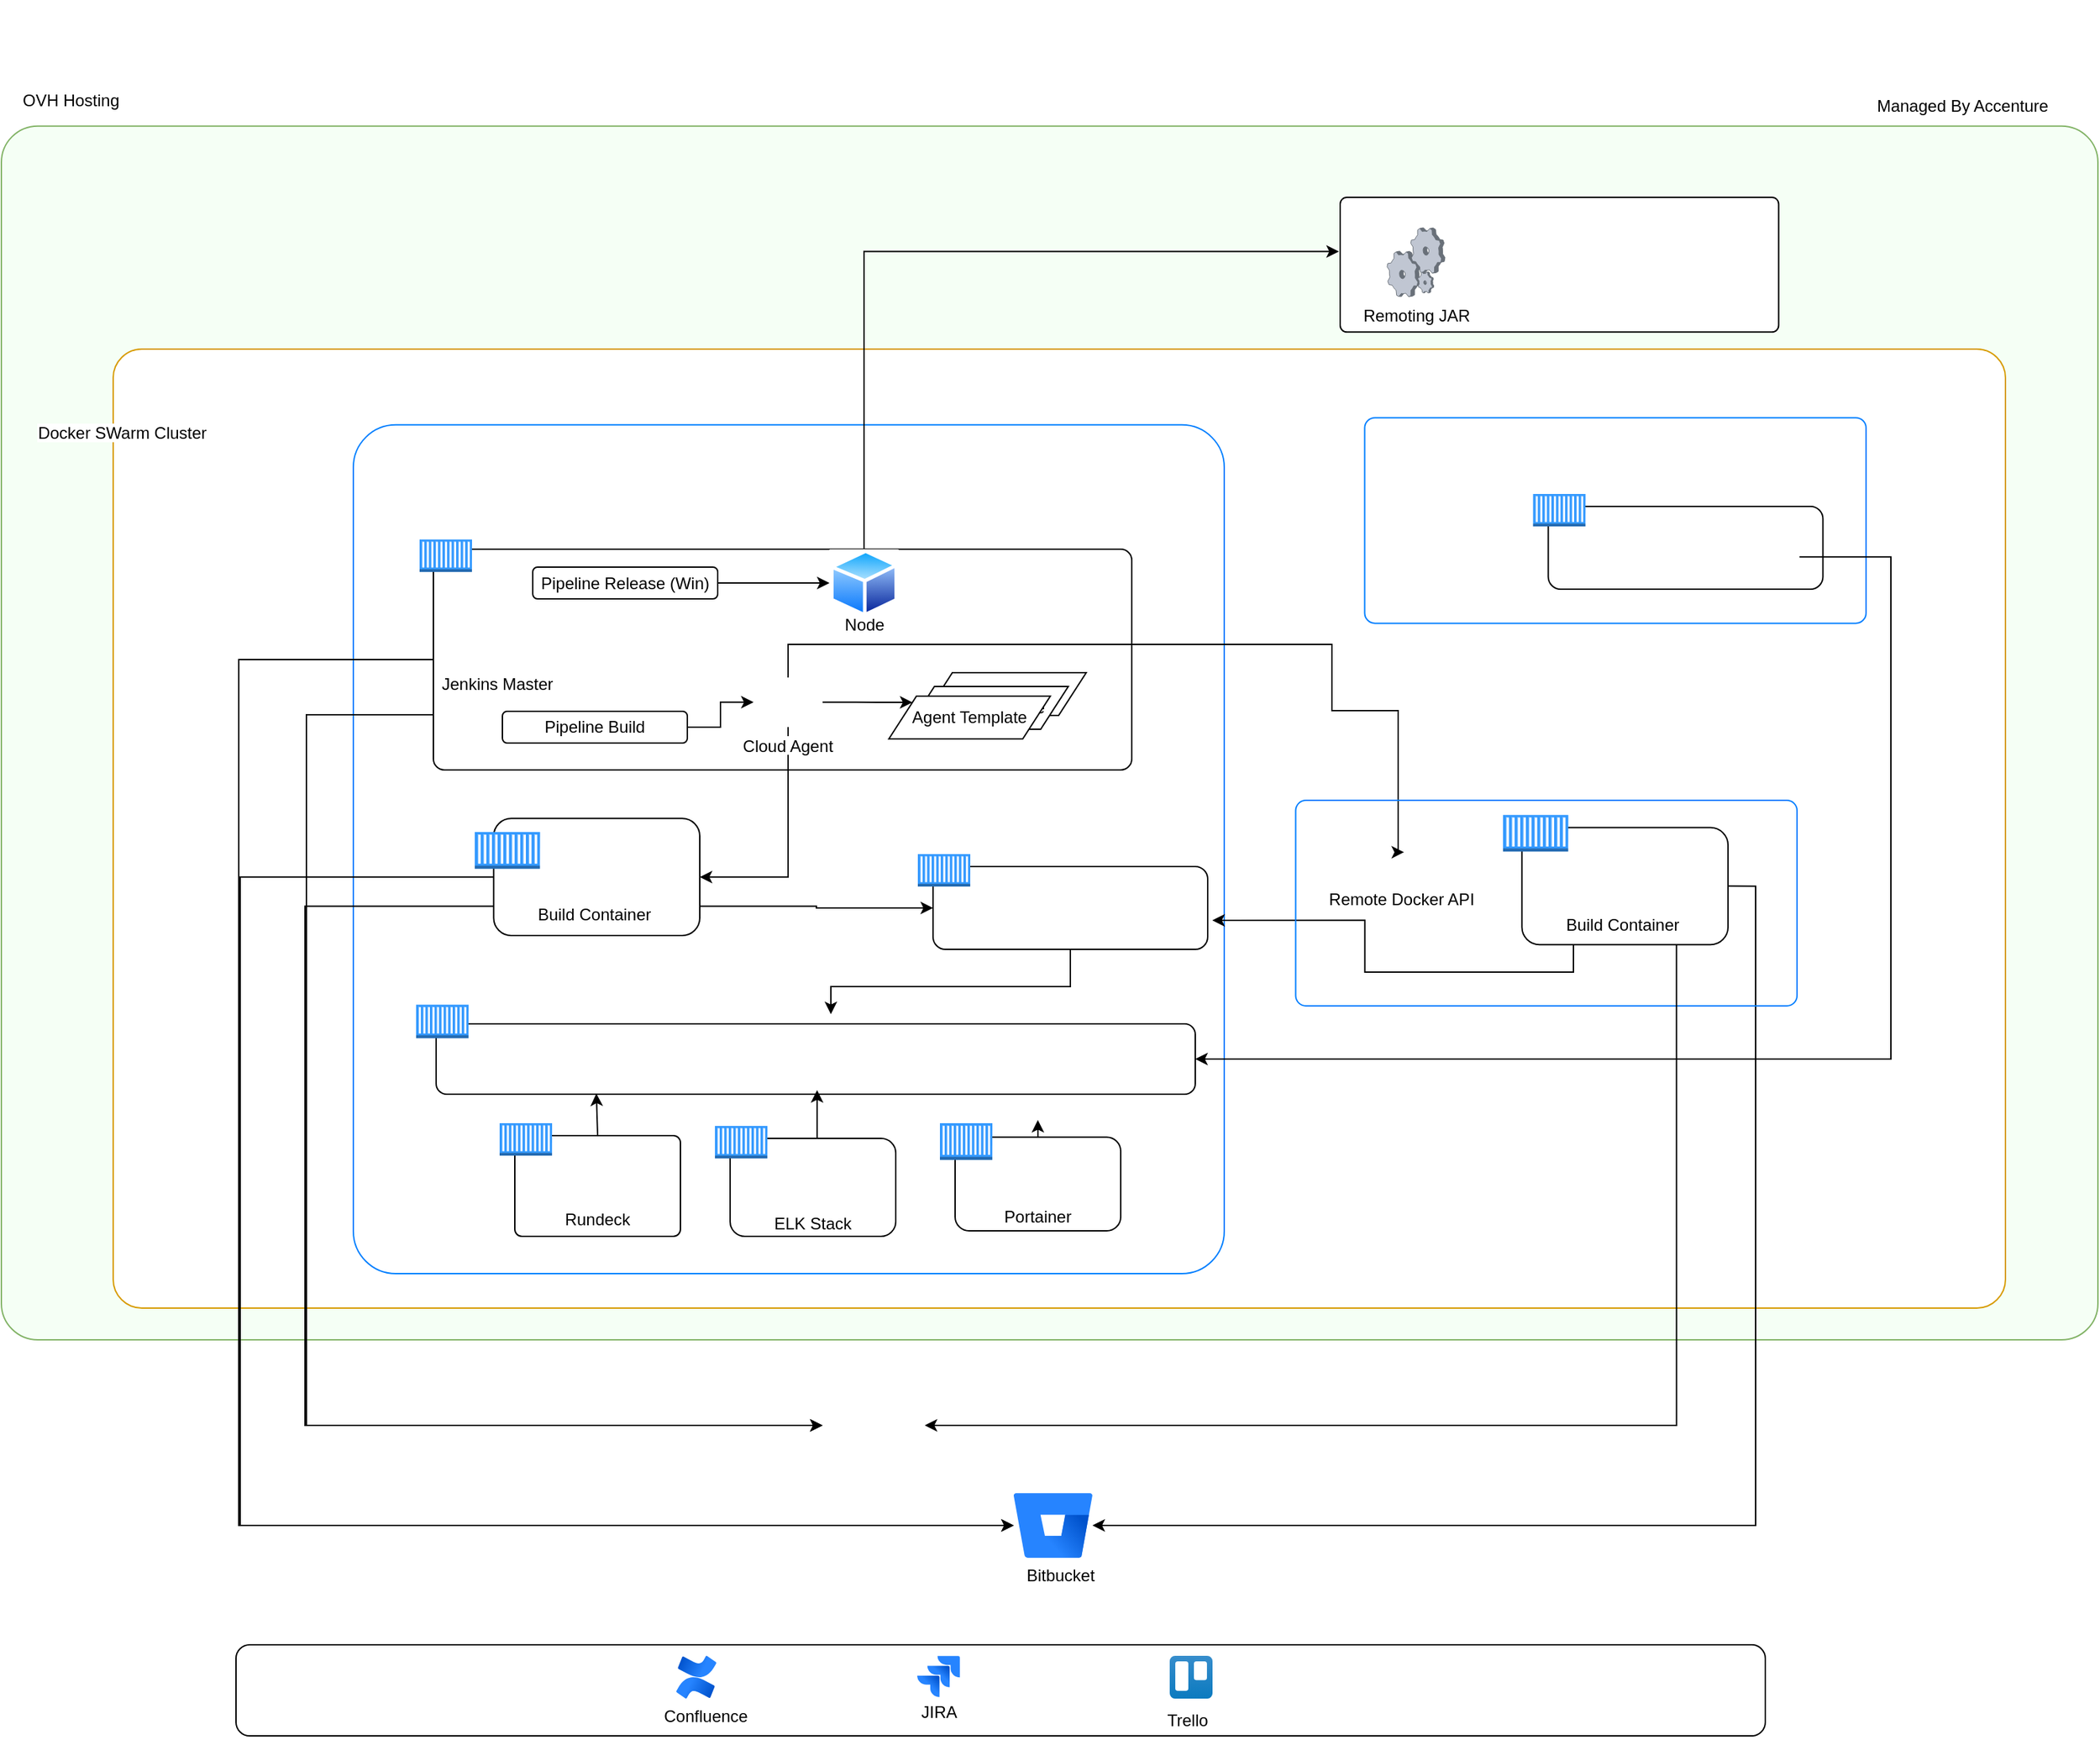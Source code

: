 <mxfile version="23.1.5" type="github">
  <diagram name="Page-1" id="KKMjwjiLGyDvaPT2Ioc3">
    <mxGraphModel dx="3213" dy="2522" grid="0" gridSize="10" guides="1" tooltips="1" connect="1" arrows="1" fold="1" page="0" pageScale="1" pageWidth="827" pageHeight="1169" math="0" shadow="0">
      <root>
        <mxCell id="0" />
        <mxCell id="1" parent="0" />
        <mxCell id="NZchKD5Ku8w6MuhBi-qV-168" value="" style="rounded=1;whiteSpace=wrap;html=1;arcSize=3;fillColor=#F5FFF5;strokeColor=#82b366;" vertex="1" parent="1">
          <mxGeometry x="-651" y="-950.66" width="1519" height="879.66" as="geometry" />
        </mxCell>
        <mxCell id="NZchKD5Ku8w6MuhBi-qV-167" value="" style="rounded=1;whiteSpace=wrap;html=1;arcSize=3;fillColor=default;strokeColor=#d79b00;" vertex="1" parent="1">
          <mxGeometry x="-570" y="-789" width="1371" height="695" as="geometry" />
        </mxCell>
        <mxCell id="NZchKD5Ku8w6MuhBi-qV-70" value="" style="rounded=1;whiteSpace=wrap;html=1;arcSize=5;fillColor=none;strokeColor=#007FFF;" vertex="1" parent="1">
          <mxGeometry x="-396" y="-734.07" width="631" height="615.07" as="geometry" />
        </mxCell>
        <mxCell id="NZchKD5Ku8w6MuhBi-qV-84" value="" style="rounded=1;whiteSpace=wrap;html=1;fillColor=none;" vertex="1" parent="1">
          <mxGeometry x="-336" y="-300" width="550" height="51" as="geometry" />
        </mxCell>
        <mxCell id="h2SNP-2P1y7NnsimHqcH-16" value="" style="rounded=1;whiteSpace=wrap;html=1;" parent="1" vertex="1">
          <mxGeometry x="-481" y="150" width="1108" height="66" as="geometry" />
        </mxCell>
        <mxCell id="h2SNP-2P1y7NnsimHqcH-19" value="" style="group" parent="1" vertex="1" connectable="0">
          <mxGeometry x="184" y="158" width="48" height="60" as="geometry" />
        </mxCell>
        <mxCell id="h2SNP-2P1y7NnsimHqcH-8" value="" style="image;html=1;image=img/lib/atlassian/Trello_Logo.svg;" parent="h2SNP-2P1y7NnsimHqcH-19" vertex="1">
          <mxGeometry x="11.5" width="31" height="31" as="geometry" />
        </mxCell>
        <mxCell id="h2SNP-2P1y7NnsimHqcH-10" value="Trello" style="text;html=1;align=center;verticalAlign=middle;resizable=0;points=[];autosize=1;strokeColor=none;fillColor=none;" parent="h2SNP-2P1y7NnsimHqcH-19" vertex="1">
          <mxGeometry y="34" width="48" height="26" as="geometry" />
        </mxCell>
        <mxCell id="h2SNP-2P1y7NnsimHqcH-20" value="" style="group" parent="1" vertex="1" connectable="0">
          <mxGeometry x="6" y="158" width="44" height="54" as="geometry" />
        </mxCell>
        <mxCell id="h2SNP-2P1y7NnsimHqcH-7" value="" style="image;html=1;image=img/lib/atlassian/Jira_Logo.svg;" parent="h2SNP-2P1y7NnsimHqcH-20" vertex="1">
          <mxGeometry x="6.5" width="31" height="30" as="geometry" />
        </mxCell>
        <mxCell id="h2SNP-2P1y7NnsimHqcH-11" value="JIRA" style="text;html=1;align=center;verticalAlign=middle;resizable=0;points=[];autosize=1;strokeColor=none;fillColor=none;" parent="h2SNP-2P1y7NnsimHqcH-20" vertex="1">
          <mxGeometry y="28" width="44" height="26" as="geometry" />
        </mxCell>
        <mxCell id="h2SNP-2P1y7NnsimHqcH-21" value="" style="group" parent="1" vertex="1" connectable="0">
          <mxGeometry x="-181" y="158" width="79" height="57" as="geometry" />
        </mxCell>
        <mxCell id="h2SNP-2P1y7NnsimHqcH-5" value="" style="image;html=1;image=img/lib/atlassian/Confluence_Logo.svg;" parent="h2SNP-2P1y7NnsimHqcH-21" vertex="1">
          <mxGeometry x="19" width="29" height="31" as="geometry" />
        </mxCell>
        <mxCell id="h2SNP-2P1y7NnsimHqcH-12" value="Confluence" style="text;html=1;align=center;verticalAlign=middle;resizable=0;points=[];autosize=1;strokeColor=none;fillColor=none;" parent="h2SNP-2P1y7NnsimHqcH-21" vertex="1">
          <mxGeometry y="31" width="79" height="26" as="geometry" />
        </mxCell>
        <mxCell id="h2SNP-2P1y7NnsimHqcH-35" value="OVH Hosting" style="shape=image;verticalLabelPosition=bottom;labelBackgroundColor=default;verticalAlign=top;aspect=fixed;imageAspect=0;image=https://static-00.iconduck.com/assets.00/ovh-icon-2048x2048-l4c3izvg.png;" parent="1" vertex="1">
          <mxGeometry x="-630" y="-1042" width="59" height="59" as="geometry" />
        </mxCell>
        <mxCell id="h2SNP-2P1y7NnsimHqcH-38" value="Managed By Accenture" style="shape=image;verticalLabelPosition=bottom;labelBackgroundColor=default;verticalAlign=top;aspect=fixed;imageAspect=0;image=https://www.forgerock.com/sites/default/files/dam-assets/accenture-partner-tp-logo.png;" parent="1" vertex="1">
          <mxGeometry x="723" y="-1026" width="94" height="47" as="geometry" />
        </mxCell>
        <mxCell id="NZchKD5Ku8w6MuhBi-qV-156" style="edgeStyle=orthogonalEdgeStyle;rounded=0;orthogonalLoop=1;jettySize=auto;html=1;exitX=0;exitY=0.5;exitDx=0;exitDy=0;entryX=0;entryY=0.5;entryDx=0;entryDy=0;" edge="1" parent="1" source="NZchKD5Ku8w6MuhBi-qV-13" target="NZchKD5Ku8w6MuhBi-qV-140">
          <mxGeometry relative="1" as="geometry">
            <Array as="points">
              <mxPoint x="-479" y="-564" />
              <mxPoint x="-479" y="64" />
            </Array>
          </mxGeometry>
        </mxCell>
        <mxCell id="NZchKD5Ku8w6MuhBi-qV-161" style="edgeStyle=orthogonalEdgeStyle;rounded=0;orthogonalLoop=1;jettySize=auto;html=1;exitX=0;exitY=0.75;exitDx=0;exitDy=0;entryX=0;entryY=0.5;entryDx=0;entryDy=0;" edge="1" parent="1" source="NZchKD5Ku8w6MuhBi-qV-13" target="h2SNP-2P1y7NnsimHqcH-3">
          <mxGeometry relative="1" as="geometry">
            <Array as="points">
              <mxPoint x="-430" y="-524" />
              <mxPoint x="-430" y="-9" />
            </Array>
          </mxGeometry>
        </mxCell>
        <mxCell id="NZchKD5Ku8w6MuhBi-qV-13" value="" style="rounded=1;whiteSpace=wrap;html=1;arcSize=5;" vertex="1" parent="1">
          <mxGeometry x="-338" y="-644" width="506" height="160" as="geometry" />
        </mxCell>
        <mxCell id="NZchKD5Ku8w6MuhBi-qV-14" value="Jenkins Master" style="shape=image;verticalLabelPosition=bottom;labelBackgroundColor=default;verticalAlign=top;aspect=fixed;imageAspect=0;image=https://upload.wikimedia.org/wikipedia/commons/thumb/e/e9/Jenkins_logo.svg/1200px-Jenkins_logo.svg.png;" vertex="1" parent="1">
          <mxGeometry x="-311.11" y="-614" width="39.11" height="54" as="geometry" />
        </mxCell>
        <mxCell id="NZchKD5Ku8w6MuhBi-qV-29" value="" style="rounded=1;whiteSpace=wrap;html=1;arcSize=5;" vertex="1" parent="1">
          <mxGeometry x="319" y="-899" width="317.69" height="97.64" as="geometry" />
        </mxCell>
        <mxCell id="NZchKD5Ku8w6MuhBi-qV-39" style="edgeStyle=orthogonalEdgeStyle;rounded=0;orthogonalLoop=1;jettySize=auto;html=1;exitX=0.5;exitY=1;exitDx=0;exitDy=0;exitPerimeter=0;" edge="1" parent="1">
          <mxGeometry relative="1" as="geometry">
            <mxPoint x="-61" y="-355.5" as="sourcePoint" />
            <mxPoint x="-61" y="-355.5" as="targetPoint" />
          </mxGeometry>
        </mxCell>
        <mxCell id="NZchKD5Ku8w6MuhBi-qV-51" style="edgeStyle=orthogonalEdgeStyle;rounded=0;orthogonalLoop=1;jettySize=auto;html=1;exitX=1;exitY=0.5;exitDx=0;exitDy=0;entryX=0;entryY=0;entryDx=0;entryDy=0;" edge="1" parent="1" source="NZchKD5Ku8w6MuhBi-qV-28" target="NZchKD5Ku8w6MuhBi-qV-46">
          <mxGeometry relative="1" as="geometry" />
        </mxCell>
        <mxCell id="NZchKD5Ku8w6MuhBi-qV-55" style="edgeStyle=orthogonalEdgeStyle;rounded=0;orthogonalLoop=1;jettySize=auto;html=1;exitX=0.5;exitY=0;exitDx=0;exitDy=0;entryX=0.5;entryY=0;entryDx=0;entryDy=0;" edge="1" parent="1" source="NZchKD5Ku8w6MuhBi-qV-28" target="NZchKD5Ku8w6MuhBi-qV-24">
          <mxGeometry relative="1" as="geometry">
            <Array as="points">
              <mxPoint x="-81" y="-575" />
              <mxPoint x="313" y="-575" />
              <mxPoint x="313" y="-527" />
              <mxPoint x="361" y="-527" />
              <mxPoint x="361" y="-424" />
            </Array>
          </mxGeometry>
        </mxCell>
        <mxCell id="NZchKD5Ku8w6MuhBi-qV-138" style="edgeStyle=orthogonalEdgeStyle;rounded=0;orthogonalLoop=1;jettySize=auto;html=1;exitX=0.5;exitY=1;exitDx=0;exitDy=0;entryX=1;entryY=0.5;entryDx=0;entryDy=0;" edge="1" parent="1" source="NZchKD5Ku8w6MuhBi-qV-28" target="NZchKD5Ku8w6MuhBi-qV-133">
          <mxGeometry relative="1" as="geometry" />
        </mxCell>
        <mxCell id="NZchKD5Ku8w6MuhBi-qV-28" value="Cloud Agent" style="shape=image;verticalLabelPosition=bottom;labelBackgroundColor=default;verticalAlign=top;aspect=fixed;imageAspect=0;image=https://user.oc-static.com/upload/2021/11/10/1636542639252_Moby-logo.png;" vertex="1" parent="1">
          <mxGeometry x="-106" y="-551" width="50" height="35.86" as="geometry" />
        </mxCell>
        <mxCell id="NZchKD5Ku8w6MuhBi-qV-41" value="" style="outlineConnect=0;dashed=0;verticalLabelPosition=bottom;verticalAlign=top;align=center;html=1;shape=mxgraph.aws3.ec2_compute_container;fillColor=#3399FF;gradientColor=none;" vertex="1" parent="1">
          <mxGeometry x="-348" y="-651" width="38" height="23.5" as="geometry" />
        </mxCell>
        <mxCell id="NZchKD5Ku8w6MuhBi-qV-49" style="edgeStyle=orthogonalEdgeStyle;rounded=0;orthogonalLoop=1;jettySize=auto;html=1;exitX=1;exitY=0.5;exitDx=0;exitDy=0;entryX=0;entryY=0.5;entryDx=0;entryDy=0;" edge="1" parent="1" source="NZchKD5Ku8w6MuhBi-qV-42" target="NZchKD5Ku8w6MuhBi-qV-28">
          <mxGeometry relative="1" as="geometry" />
        </mxCell>
        <mxCell id="NZchKD5Ku8w6MuhBi-qV-42" value="Pipeline Build" style="rounded=1;whiteSpace=wrap;html=1;" vertex="1" parent="1">
          <mxGeometry x="-288" y="-526.5" width="134" height="23" as="geometry" />
        </mxCell>
        <mxCell id="NZchKD5Ku8w6MuhBi-qV-47" value="" style="group" vertex="1" connectable="0" parent="1">
          <mxGeometry x="-8" y="-554.5" width="143" height="51" as="geometry" />
        </mxCell>
        <mxCell id="NZchKD5Ku8w6MuhBi-qV-44" value="Agent Template" style="shape=parallelogram;perimeter=parallelogramPerimeter;whiteSpace=wrap;html=1;fixedSize=1;" vertex="1" parent="NZchKD5Ku8w6MuhBi-qV-47">
          <mxGeometry x="26" width="117" height="31" as="geometry" />
        </mxCell>
        <mxCell id="NZchKD5Ku8w6MuhBi-qV-45" value="Agent Template" style="shape=parallelogram;perimeter=parallelogramPerimeter;whiteSpace=wrap;html=1;fixedSize=1;" vertex="1" parent="NZchKD5Ku8w6MuhBi-qV-47">
          <mxGeometry x="13" y="10" width="117" height="31" as="geometry" />
        </mxCell>
        <mxCell id="NZchKD5Ku8w6MuhBi-qV-46" value="Agent Template" style="shape=parallelogram;perimeter=parallelogramPerimeter;whiteSpace=wrap;html=1;fixedSize=1;" vertex="1" parent="NZchKD5Ku8w6MuhBi-qV-47">
          <mxGeometry y="17" width="117" height="31" as="geometry" />
        </mxCell>
        <mxCell id="NZchKD5Ku8w6MuhBi-qV-57" value="" style="shape=image;html=1;verticalAlign=top;verticalLabelPosition=bottom;labelBackgroundColor=#ffffff;imageAspect=0;aspect=fixed;image=https://cdn0.iconfinder.com/data/icons/social-media-2183/512/social__media__social_media__windows__2_-128.png" vertex="1" parent="1">
          <mxGeometry x="305" y="-922" width="48" height="48" as="geometry" />
        </mxCell>
        <mxCell id="NZchKD5Ku8w6MuhBi-qV-58" value="Remoting JAR" style="verticalLabelPosition=bottom;sketch=0;aspect=fixed;html=1;verticalAlign=top;strokeColor=none;align=center;outlineConnect=0;shape=mxgraph.citrix.process;" vertex="1" parent="1">
          <mxGeometry x="353" y="-877.0" width="41.94" height="50" as="geometry" />
        </mxCell>
        <mxCell id="NZchKD5Ku8w6MuhBi-qV-66" style="edgeStyle=orthogonalEdgeStyle;rounded=0;orthogonalLoop=1;jettySize=auto;html=1;exitX=1;exitY=0.5;exitDx=0;exitDy=0;entryX=0;entryY=0.5;entryDx=0;entryDy=0;" edge="1" parent="1" source="NZchKD5Ku8w6MuhBi-qV-62" target="NZchKD5Ku8w6MuhBi-qV-60">
          <mxGeometry relative="1" as="geometry">
            <Array as="points">
              <mxPoint x="-151" y="-619" />
              <mxPoint x="-151" y="-619" />
            </Array>
          </mxGeometry>
        </mxCell>
        <mxCell id="NZchKD5Ku8w6MuhBi-qV-62" value="Pipeline Release (Win)" style="rounded=1;whiteSpace=wrap;html=1;" vertex="1" parent="1">
          <mxGeometry x="-266" y="-631" width="134" height="23" as="geometry" />
        </mxCell>
        <mxCell id="NZchKD5Ku8w6MuhBi-qV-69" value="" style="group" vertex="1" connectable="0" parent="1">
          <mxGeometry x="-51" y="-644" width="50" height="68" as="geometry" />
        </mxCell>
        <mxCell id="NZchKD5Ku8w6MuhBi-qV-60" value="" style="image;aspect=fixed;perimeter=ellipsePerimeter;html=1;align=center;shadow=0;dashed=0;spacingTop=3;image=img/lib/active_directory/generic_node.svg;imageBackground=default;" vertex="1" parent="NZchKD5Ku8w6MuhBi-qV-69">
          <mxGeometry width="50" height="49" as="geometry" />
        </mxCell>
        <mxCell id="NZchKD5Ku8w6MuhBi-qV-68" value="Node" style="text;html=1;align=center;verticalAlign=middle;resizable=0;points=[];autosize=1;strokeColor=none;fillColor=none;" vertex="1" parent="NZchKD5Ku8w6MuhBi-qV-69">
          <mxGeometry x="1.5" y="42" width="47" height="26" as="geometry" />
        </mxCell>
        <mxCell id="NZchKD5Ku8w6MuhBi-qV-71" value="" style="shape=image;verticalLabelPosition=bottom;labelBackgroundColor=default;verticalAlign=top;aspect=fixed;imageAspect=0;image=https://upload.wikimedia.org/wikipedia/commons/d/d6/Linux_mascot_tux.png;" vertex="1" parent="1">
          <mxGeometry x="-412" y="-757" width="42.09" height="50.97" as="geometry" />
        </mxCell>
        <mxCell id="NZchKD5Ku8w6MuhBi-qV-77" value="" style="group" vertex="1" connectable="0" parent="1">
          <mxGeometry x="13.0" y="-423" width="210.0" height="93.7" as="geometry" />
        </mxCell>
        <mxCell id="NZchKD5Ku8w6MuhBi-qV-78" value="" style="rounded=1;whiteSpace=wrap;html=1;fillColor=none;" vertex="1" parent="NZchKD5Ku8w6MuhBi-qV-77">
          <mxGeometry x="11.0" y="9" width="199" height="60" as="geometry" />
        </mxCell>
        <mxCell id="NZchKD5Ku8w6MuhBi-qV-79" value="" style="group" vertex="1" connectable="0" parent="NZchKD5Ku8w6MuhBi-qV-77">
          <mxGeometry x="27.0" y="13.61" width="83" height="80.09" as="geometry" />
        </mxCell>
        <mxCell id="NZchKD5Ku8w6MuhBi-qV-80" value="" style="shape=image;verticalLabelPosition=bottom;labelBackgroundColor=default;verticalAlign=top;aspect=fixed;imageAspect=0;image=https://upload.wikimedia.org/wikipedia/commons/thumb/b/ba/Database-postgres.svg/1448px-Database-postgres.svg.png;" vertex="1" parent="NZchKD5Ku8w6MuhBi-qV-79">
          <mxGeometry x="15" width="44" height="62.19" as="geometry" />
        </mxCell>
        <mxCell id="NZchKD5Ku8w6MuhBi-qV-82" value="" style="outlineConnect=0;dashed=0;verticalLabelPosition=bottom;verticalAlign=top;align=center;html=1;shape=mxgraph.aws3.ec2_compute_container;fillColor=#3399FF;gradientColor=none;" vertex="1" parent="NZchKD5Ku8w6MuhBi-qV-77">
          <mxGeometry width="38" height="23.5" as="geometry" />
        </mxCell>
        <mxCell id="h2SNP-2P1y7NnsimHqcH-64" value="" style="shape=image;verticalLabelPosition=bottom;labelBackgroundColor=default;verticalAlign=top;aspect=fixed;imageAspect=0;image=https://miro.medium.com/v2/resize:fit:1400/0*qflaBuTkTVttD-FY.png;" parent="NZchKD5Ku8w6MuhBi-qV-77" vertex="1">
          <mxGeometry x="98.47" y="11" width="111.53" height="58" as="geometry" />
        </mxCell>
        <mxCell id="NZchKD5Ku8w6MuhBi-qV-109" value="" style="group" vertex="1" connectable="0" parent="1">
          <mxGeometry x="29" y="-228" width="131" height="78" as="geometry" />
        </mxCell>
        <mxCell id="NZchKD5Ku8w6MuhBi-qV-100" value="" style="rounded=1;whiteSpace=wrap;html=1;fillColor=none;" vertex="1" parent="NZchKD5Ku8w6MuhBi-qV-109">
          <mxGeometry x="11" y="10.174" width="120" height="67.826" as="geometry" />
        </mxCell>
        <mxCell id="NZchKD5Ku8w6MuhBi-qV-104" value="" style="outlineConnect=0;dashed=0;verticalLabelPosition=bottom;verticalAlign=top;align=center;html=1;shape=mxgraph.aws3.ec2_compute_container;fillColor=#3399FF;gradientColor=none;" vertex="1" parent="NZchKD5Ku8w6MuhBi-qV-109">
          <mxGeometry width="38" height="26.565" as="geometry" />
        </mxCell>
        <mxCell id="NZchKD5Ku8w6MuhBi-qV-105" value="Portainer" style="shape=image;verticalLabelPosition=bottom;labelBackgroundColor=default;verticalAlign=top;aspect=fixed;imageAspect=0;image=https://res.cloudinary.com/canonical/image/fetch/f_auto,q_auto,fl_sanitize,c_fill,w_200,h_200/https://api.charmhub.io/api/v1/media/download/charm_Owpj9CsDEMZwVtup3ZTxxs0FtyvDqb2o_icon_5cef79c2d18f67464f39c8f2cf2d7ebb815b0071f04d3ffbb94f49fddd3ab666.png;" vertex="1" parent="NZchKD5Ku8w6MuhBi-qV-109">
          <mxGeometry x="52.5" y="17" width="37" height="37" as="geometry" />
        </mxCell>
        <mxCell id="NZchKD5Ku8w6MuhBi-qV-119" value="" style="group" vertex="1" connectable="0" parent="1">
          <mxGeometry x="-290.0" y="-228" width="131" height="82" as="geometry" />
        </mxCell>
        <mxCell id="NZchKD5Ku8w6MuhBi-qV-120" value="" style="rounded=1;whiteSpace=wrap;html=1;fillColor=none;arcSize=7;" vertex="1" parent="NZchKD5Ku8w6MuhBi-qV-119">
          <mxGeometry x="11" y="9" width="120" height="73" as="geometry" />
        </mxCell>
        <mxCell id="NZchKD5Ku8w6MuhBi-qV-121" value="" style="outlineConnect=0;dashed=0;verticalLabelPosition=bottom;verticalAlign=top;align=center;html=1;shape=mxgraph.aws3.ec2_compute_container;fillColor=#3399FF;gradientColor=none;" vertex="1" parent="NZchKD5Ku8w6MuhBi-qV-119">
          <mxGeometry width="38" height="23.5" as="geometry" />
        </mxCell>
        <mxCell id="NZchKD5Ku8w6MuhBi-qV-123" value="Rundeck" style="shape=image;verticalLabelPosition=bottom;labelBackgroundColor=default;verticalAlign=top;aspect=fixed;imageAspect=0;image=https://projects.task.gda.pl/uploads/-/system/project/avatar/165/rundeck_logo.png;" vertex="1" parent="NZchKD5Ku8w6MuhBi-qV-119">
          <mxGeometry x="49.94" y="13.94" width="42.13" height="42.13" as="geometry" />
        </mxCell>
        <mxCell id="NZchKD5Ku8w6MuhBi-qV-112" value="" style="group" vertex="1" connectable="0" parent="1">
          <mxGeometry x="-134.0" y="-226" width="131" height="80" as="geometry" />
        </mxCell>
        <mxCell id="NZchKD5Ku8w6MuhBi-qV-106" value="" style="rounded=1;whiteSpace=wrap;html=1;fillColor=none;" vertex="1" parent="NZchKD5Ku8w6MuhBi-qV-112">
          <mxGeometry x="11" y="9" width="120" height="71" as="geometry" />
        </mxCell>
        <mxCell id="NZchKD5Ku8w6MuhBi-qV-107" value="" style="outlineConnect=0;dashed=0;verticalLabelPosition=bottom;verticalAlign=top;align=center;html=1;shape=mxgraph.aws3.ec2_compute_container;fillColor=#3399FF;gradientColor=none;" vertex="1" parent="NZchKD5Ku8w6MuhBi-qV-112">
          <mxGeometry width="38" height="23.5" as="geometry" />
        </mxCell>
        <mxCell id="NZchKD5Ku8w6MuhBi-qV-111" value="ELK Stack" style="shape=image;verticalLabelPosition=bottom;labelBackgroundColor=default;verticalAlign=top;aspect=fixed;imageAspect=0;image=https://cdn.iconscout.com/icon/free/png-256/free-elasticsearch-226094.png;" vertex="1" parent="NZchKD5Ku8w6MuhBi-qV-112">
          <mxGeometry x="49.93" y="15.0" width="42.15" height="42.15" as="geometry" />
        </mxCell>
        <mxCell id="NZchKD5Ku8w6MuhBi-qV-88" value="" style="outlineConnect=0;dashed=0;verticalLabelPosition=bottom;verticalAlign=top;align=center;html=1;shape=mxgraph.aws3.ec2_compute_container;fillColor=#3399FF;gradientColor=none;" vertex="1" parent="1">
          <mxGeometry x="-350.5" y="-313.86" width="38" height="24.2" as="geometry" />
        </mxCell>
        <mxCell id="NZchKD5Ku8w6MuhBi-qV-12" value="" style="shape=image;verticalLabelPosition=bottom;labelBackgroundColor=default;verticalAlign=top;aspect=fixed;imageAspect=0;image=https://download.logo.wine/logo/Nginx/Nginx-Logo.wine.png;clipPath=inset(25% 10.33% 25% 9.33%);" vertex="1" parent="1">
          <mxGeometry x="-121.46" y="-289.66" width="81.93" height="34" as="geometry" />
        </mxCell>
        <mxCell id="NZchKD5Ku8w6MuhBi-qV-124" style="edgeStyle=orthogonalEdgeStyle;rounded=0;orthogonalLoop=1;jettySize=auto;html=1;exitX=0.5;exitY=0;exitDx=0;exitDy=0;entryX=0.786;entryY=0.819;entryDx=0;entryDy=0;entryPerimeter=0;" edge="1" parent="1" source="NZchKD5Ku8w6MuhBi-qV-100" target="NZchKD5Ku8w6MuhBi-qV-70">
          <mxGeometry relative="1" as="geometry" />
        </mxCell>
        <mxCell id="NZchKD5Ku8w6MuhBi-qV-125" style="edgeStyle=orthogonalEdgeStyle;rounded=0;orthogonalLoop=1;jettySize=auto;html=1;exitX=0.5;exitY=0;exitDx=0;exitDy=0;" edge="1" parent="1" source="NZchKD5Ku8w6MuhBi-qV-106">
          <mxGeometry relative="1" as="geometry">
            <mxPoint x="-60" y="-252" as="targetPoint" />
          </mxGeometry>
        </mxCell>
        <mxCell id="NZchKD5Ku8w6MuhBi-qV-129" style="edgeStyle=orthogonalEdgeStyle;rounded=0;orthogonalLoop=1;jettySize=auto;html=1;exitX=0.5;exitY=0;exitDx=0;exitDy=0;entryX=0.211;entryY=0.99;entryDx=0;entryDy=0;entryPerimeter=0;" edge="1" parent="1" source="NZchKD5Ku8w6MuhBi-qV-120" target="NZchKD5Ku8w6MuhBi-qV-84">
          <mxGeometry relative="1" as="geometry" />
        </mxCell>
        <mxCell id="NZchKD5Ku8w6MuhBi-qV-132" value="" style="group" vertex="1" connectable="0" parent="1">
          <mxGeometry x="-308" y="-459" width="163" height="95" as="geometry" />
        </mxCell>
        <mxCell id="NZchKD5Ku8w6MuhBi-qV-133" value="" style="rounded=1;whiteSpace=wrap;html=1;fillColor=none;" vertex="1" parent="NZchKD5Ku8w6MuhBi-qV-132">
          <mxGeometry x="13.69" y="10.17" width="149.31" height="84.83" as="geometry" />
        </mxCell>
        <mxCell id="NZchKD5Ku8w6MuhBi-qV-134" value="" style="outlineConnect=0;dashed=0;verticalLabelPosition=bottom;verticalAlign=top;align=center;html=1;shape=mxgraph.aws3.ec2_compute_container;fillColor=#3399FF;gradientColor=none;" vertex="1" parent="NZchKD5Ku8w6MuhBi-qV-132">
          <mxGeometry y="20" width="47.282" height="26.565" as="geometry" />
        </mxCell>
        <mxCell id="NZchKD5Ku8w6MuhBi-qV-137" value="Build Container" style="shape=image;verticalLabelPosition=bottom;labelBackgroundColor=default;verticalAlign=top;aspect=fixed;imageAspect=0;image=https://upload.wikimedia.org/wikipedia/commons/thumb/e/e9/Jenkins_logo.svg/1200px-Jenkins_logo.svg.png;" vertex="1" parent="NZchKD5Ku8w6MuhBi-qV-132">
          <mxGeometry x="67.191" y="12" width="39.11" height="54" as="geometry" />
        </mxCell>
        <mxCell id="NZchKD5Ku8w6MuhBi-qV-139" value="" style="group" vertex="1" connectable="0" parent="1">
          <mxGeometry x="82" y="40" width="67" height="73" as="geometry" />
        </mxCell>
        <mxCell id="NZchKD5Ku8w6MuhBi-qV-140" value="" style="image;html=1;image=img/lib/atlassian/Bitbucket_Logo.svg;" vertex="1" parent="NZchKD5Ku8w6MuhBi-qV-139">
          <mxGeometry x="0.5" width="57" height="47" as="geometry" />
        </mxCell>
        <mxCell id="NZchKD5Ku8w6MuhBi-qV-141" value="Bitbucket" style="text;html=1;align=center;verticalAlign=middle;resizable=0;points=[];autosize=1;strokeColor=none;fillColor=none;" vertex="1" parent="NZchKD5Ku8w6MuhBi-qV-139">
          <mxGeometry y="47" width="67" height="26" as="geometry" />
        </mxCell>
        <mxCell id="NZchKD5Ku8w6MuhBi-qV-144" style="edgeStyle=orthogonalEdgeStyle;rounded=0;orthogonalLoop=1;jettySize=auto;html=1;exitX=1;exitY=0.75;exitDx=0;exitDy=0;entryX=0;entryY=0.5;entryDx=0;entryDy=0;" edge="1" parent="1" source="NZchKD5Ku8w6MuhBi-qV-133" target="NZchKD5Ku8w6MuhBi-qV-78">
          <mxGeometry relative="1" as="geometry" />
        </mxCell>
        <mxCell id="NZchKD5Ku8w6MuhBi-qV-145" style="edgeStyle=orthogonalEdgeStyle;rounded=0;orthogonalLoop=1;jettySize=auto;html=1;exitX=0.5;exitY=1;exitDx=0;exitDy=0;entryX=0.52;entryY=-0.138;entryDx=0;entryDy=0;entryPerimeter=0;" edge="1" parent="1" source="NZchKD5Ku8w6MuhBi-qV-78" target="NZchKD5Ku8w6MuhBi-qV-84">
          <mxGeometry relative="1" as="geometry" />
        </mxCell>
        <mxCell id="NZchKD5Ku8w6MuhBi-qV-152" style="edgeStyle=orthogonalEdgeStyle;rounded=0;orthogonalLoop=1;jettySize=auto;html=1;exitX=0.25;exitY=1;exitDx=0;exitDy=0;entryX=1.03;entryY=0.637;entryDx=0;entryDy=0;entryPerimeter=0;" edge="1" parent="1" source="NZchKD5Ku8w6MuhBi-qV-147" target="h2SNP-2P1y7NnsimHqcH-64">
          <mxGeometry relative="1" as="geometry" />
        </mxCell>
        <mxCell id="NZchKD5Ku8w6MuhBi-qV-155" style="edgeStyle=orthogonalEdgeStyle;rounded=0;orthogonalLoop=1;jettySize=auto;html=1;exitX=0;exitY=0.5;exitDx=0;exitDy=0;entryX=0;entryY=0.5;entryDx=0;entryDy=0;" edge="1" parent="1" source="NZchKD5Ku8w6MuhBi-qV-133" target="NZchKD5Ku8w6MuhBi-qV-140">
          <mxGeometry relative="1" as="geometry">
            <Array as="points">
              <mxPoint x="-478" y="-406" />
              <mxPoint x="-478" y="64" />
            </Array>
          </mxGeometry>
        </mxCell>
        <mxCell id="NZchKD5Ku8w6MuhBi-qV-157" style="edgeStyle=orthogonalEdgeStyle;rounded=0;orthogonalLoop=1;jettySize=auto;html=1;exitX=1;exitY=0.5;exitDx=0;exitDy=0;entryX=1;entryY=0.5;entryDx=0;entryDy=0;" edge="1" parent="1" source="NZchKD5Ku8w6MuhBi-qV-147" target="NZchKD5Ku8w6MuhBi-qV-140">
          <mxGeometry relative="1" as="geometry" />
        </mxCell>
        <mxCell id="h2SNP-2P1y7NnsimHqcH-44" value="Docker SWarm Cluster" style="shape=image;verticalLabelPosition=bottom;labelBackgroundColor=default;verticalAlign=top;aspect=fixed;imageAspect=0;image=https://raw.githubusercontent.com/docker-library/docs/471fa6e4cb58062ccbf91afc111980f9c7004981/swarm/logo.png;" parent="1" vertex="1">
          <mxGeometry x="-621" y="-838" width="115.38" height="96" as="geometry" />
        </mxCell>
        <mxCell id="h2SNP-2P1y7NnsimHqcH-3" value="" style="shape=image;verticalLabelPosition=bottom;labelBackgroundColor=default;verticalAlign=top;aspect=fixed;imageAspect=0;image=https://devtools.in/wp-content/uploads/2022/10/Jfrog.png;" parent="1" vertex="1">
          <mxGeometry x="-56" y="-46" width="74" height="74" as="geometry" />
        </mxCell>
        <mxCell id="NZchKD5Ku8w6MuhBi-qV-24" value="Remote Docker API " style="shape=image;verticalLabelPosition=bottom;labelBackgroundColor=default;verticalAlign=top;aspect=fixed;imageAspect=0;image=https://user.oc-static.com/upload/2021/11/10/1636542639252_Moby-logo.png;" vertex="1" parent="1">
          <mxGeometry x="350.869" y="-424.43" width="28.784" height="20.644" as="geometry" />
        </mxCell>
        <mxCell id="NZchKD5Ku8w6MuhBi-qV-150" value="" style="rounded=1;whiteSpace=wrap;html=1;arcSize=5;fillColor=none;strokeColor=#007FFF;" vertex="1" parent="1">
          <mxGeometry x="286.75" y="-462" width="363.25" height="149" as="geometry" />
        </mxCell>
        <mxCell id="NZchKD5Ku8w6MuhBi-qV-146" value="" style="group" vertex="1" connectable="0" parent="1">
          <mxGeometry x="437" y="-451.43" width="163" height="95" as="geometry" />
        </mxCell>
        <mxCell id="NZchKD5Ku8w6MuhBi-qV-147" value="" style="rounded=1;whiteSpace=wrap;html=1;fillColor=none;" vertex="1" parent="NZchKD5Ku8w6MuhBi-qV-146">
          <mxGeometry x="13.69" y="9.17" width="149.31" height="84.83" as="geometry" />
        </mxCell>
        <mxCell id="NZchKD5Ku8w6MuhBi-qV-148" value="" style="outlineConnect=0;dashed=0;verticalLabelPosition=bottom;verticalAlign=top;align=center;html=1;shape=mxgraph.aws3.ec2_compute_container;fillColor=#3399FF;gradientColor=none;" vertex="1" parent="NZchKD5Ku8w6MuhBi-qV-146">
          <mxGeometry width="47.282" height="26.565" as="geometry" />
        </mxCell>
        <mxCell id="NZchKD5Ku8w6MuhBi-qV-149" value="Build Container" style="shape=image;verticalLabelPosition=bottom;labelBackgroundColor=default;verticalAlign=top;aspect=fixed;imageAspect=0;image=https://upload.wikimedia.org/wikipedia/commons/thumb/e/e9/Jenkins_logo.svg/1200px-Jenkins_logo.svg.png;" vertex="1" parent="NZchKD5Ku8w6MuhBi-qV-146">
          <mxGeometry x="67.191" y="12" width="39.11" height="54" as="geometry" />
        </mxCell>
        <mxCell id="NZchKD5Ku8w6MuhBi-qV-159" style="edgeStyle=orthogonalEdgeStyle;rounded=0;orthogonalLoop=1;jettySize=auto;html=1;exitX=0.75;exitY=1;exitDx=0;exitDy=0;entryX=1;entryY=0.5;entryDx=0;entryDy=0;" edge="1" parent="1" source="NZchKD5Ku8w6MuhBi-qV-147" target="h2SNP-2P1y7NnsimHqcH-3">
          <mxGeometry relative="1" as="geometry" />
        </mxCell>
        <mxCell id="NZchKD5Ku8w6MuhBi-qV-162" style="edgeStyle=orthogonalEdgeStyle;rounded=0;orthogonalLoop=1;jettySize=auto;html=1;exitX=0;exitY=0.75;exitDx=0;exitDy=0;entryX=0;entryY=0.5;entryDx=0;entryDy=0;" edge="1" parent="1" source="NZchKD5Ku8w6MuhBi-qV-133" target="h2SNP-2P1y7NnsimHqcH-3">
          <mxGeometry relative="1" as="geometry">
            <Array as="points">
              <mxPoint x="-431" y="-385" />
              <mxPoint x="-431" y="-9" />
            </Array>
          </mxGeometry>
        </mxCell>
        <mxCell id="NZchKD5Ku8w6MuhBi-qV-163" value="" style="shape=image;verticalLabelPosition=bottom;labelBackgroundColor=default;verticalAlign=top;aspect=fixed;imageAspect=0;image=https://upload.wikimedia.org/wikipedia/commons/d/d6/Linux_mascot_tux.png;" vertex="1" parent="1">
          <mxGeometry x="273" y="-487" width="42.09" height="50.97" as="geometry" />
        </mxCell>
        <mxCell id="NZchKD5Ku8w6MuhBi-qV-74" value="" style="rounded=1;whiteSpace=wrap;html=1;fillColor=none;" vertex="1" parent="1">
          <mxGeometry x="469.75" y="-675" width="199" height="60" as="geometry" />
        </mxCell>
        <mxCell id="NZchKD5Ku8w6MuhBi-qV-164" value="" style="rounded=1;whiteSpace=wrap;html=1;arcSize=5;fillColor=none;strokeColor=#007FFF;" vertex="1" parent="1">
          <mxGeometry x="336.75" y="-739.3" width="363.25" height="149" as="geometry" />
        </mxCell>
        <mxCell id="h2SNP-2P1y7NnsimHqcH-58" value="" style="group" parent="1" vertex="1" connectable="0">
          <mxGeometry x="485.75" y="-670.39" width="83" height="80.09" as="geometry" />
        </mxCell>
        <mxCell id="h2SNP-2P1y7NnsimHqcH-55" value="" style="shape=image;verticalLabelPosition=bottom;labelBackgroundColor=default;verticalAlign=top;aspect=fixed;imageAspect=0;image=https://upload.wikimedia.org/wikipedia/commons/thumb/b/ba/Database-postgres.svg/1448px-Database-postgres.svg.png;" parent="h2SNP-2P1y7NnsimHqcH-58" vertex="1">
          <mxGeometry x="15" width="44" height="62.19" as="geometry" />
        </mxCell>
        <mxCell id="NZchKD5Ku8w6MuhBi-qV-171" style="edgeStyle=orthogonalEdgeStyle;rounded=0;orthogonalLoop=1;jettySize=auto;html=1;exitX=1;exitY=0.5;exitDx=0;exitDy=0;entryX=1;entryY=0.5;entryDx=0;entryDy=0;" edge="1" parent="1" source="h2SNP-2P1y7NnsimHqcH-57" target="NZchKD5Ku8w6MuhBi-qV-84">
          <mxGeometry relative="1" as="geometry">
            <Array as="points">
              <mxPoint x="718" y="-638" />
              <mxPoint x="718" y="-275" />
            </Array>
          </mxGeometry>
        </mxCell>
        <mxCell id="h2SNP-2P1y7NnsimHqcH-57" value="" style="shape=image;verticalLabelPosition=bottom;labelBackgroundColor=default;verticalAlign=top;aspect=fixed;imageAspect=0;image=https://static.wixstatic.com/media/bfcc04_ee14395b8c5c4ec2b98ea17d86d8e15b~mv2.png;" parent="1" vertex="1">
          <mxGeometry x="562.75" y="-652" width="89" height="27.22" as="geometry" />
        </mxCell>
        <mxCell id="NZchKD5Ku8w6MuhBi-qV-75" value="" style="outlineConnect=0;dashed=0;verticalLabelPosition=bottom;verticalAlign=top;align=center;html=1;shape=mxgraph.aws3.ec2_compute_container;fillColor=#3399FF;gradientColor=none;" vertex="1" parent="1">
          <mxGeometry x="458.75" y="-684" width="38" height="23.5" as="geometry" />
        </mxCell>
        <mxCell id="NZchKD5Ku8w6MuhBi-qV-165" value="" style="shape=image;verticalLabelPosition=bottom;labelBackgroundColor=default;verticalAlign=top;aspect=fixed;imageAspect=0;image=https://upload.wikimedia.org/wikipedia/commons/d/d6/Linux_mascot_tux.png;" vertex="1" parent="1">
          <mxGeometry x="322.66" y="-755" width="42.09" height="50.97" as="geometry" />
        </mxCell>
        <mxCell id="NZchKD5Ku8w6MuhBi-qV-166" style="edgeStyle=orthogonalEdgeStyle;rounded=0;orthogonalLoop=1;jettySize=auto;html=1;exitX=0.5;exitY=0;exitDx=0;exitDy=0;entryX=-0.003;entryY=0.402;entryDx=0;entryDy=0;entryPerimeter=0;" edge="1" parent="1" source="NZchKD5Ku8w6MuhBi-qV-60" target="NZchKD5Ku8w6MuhBi-qV-29">
          <mxGeometry relative="1" as="geometry" />
        </mxCell>
      </root>
    </mxGraphModel>
  </diagram>
</mxfile>

